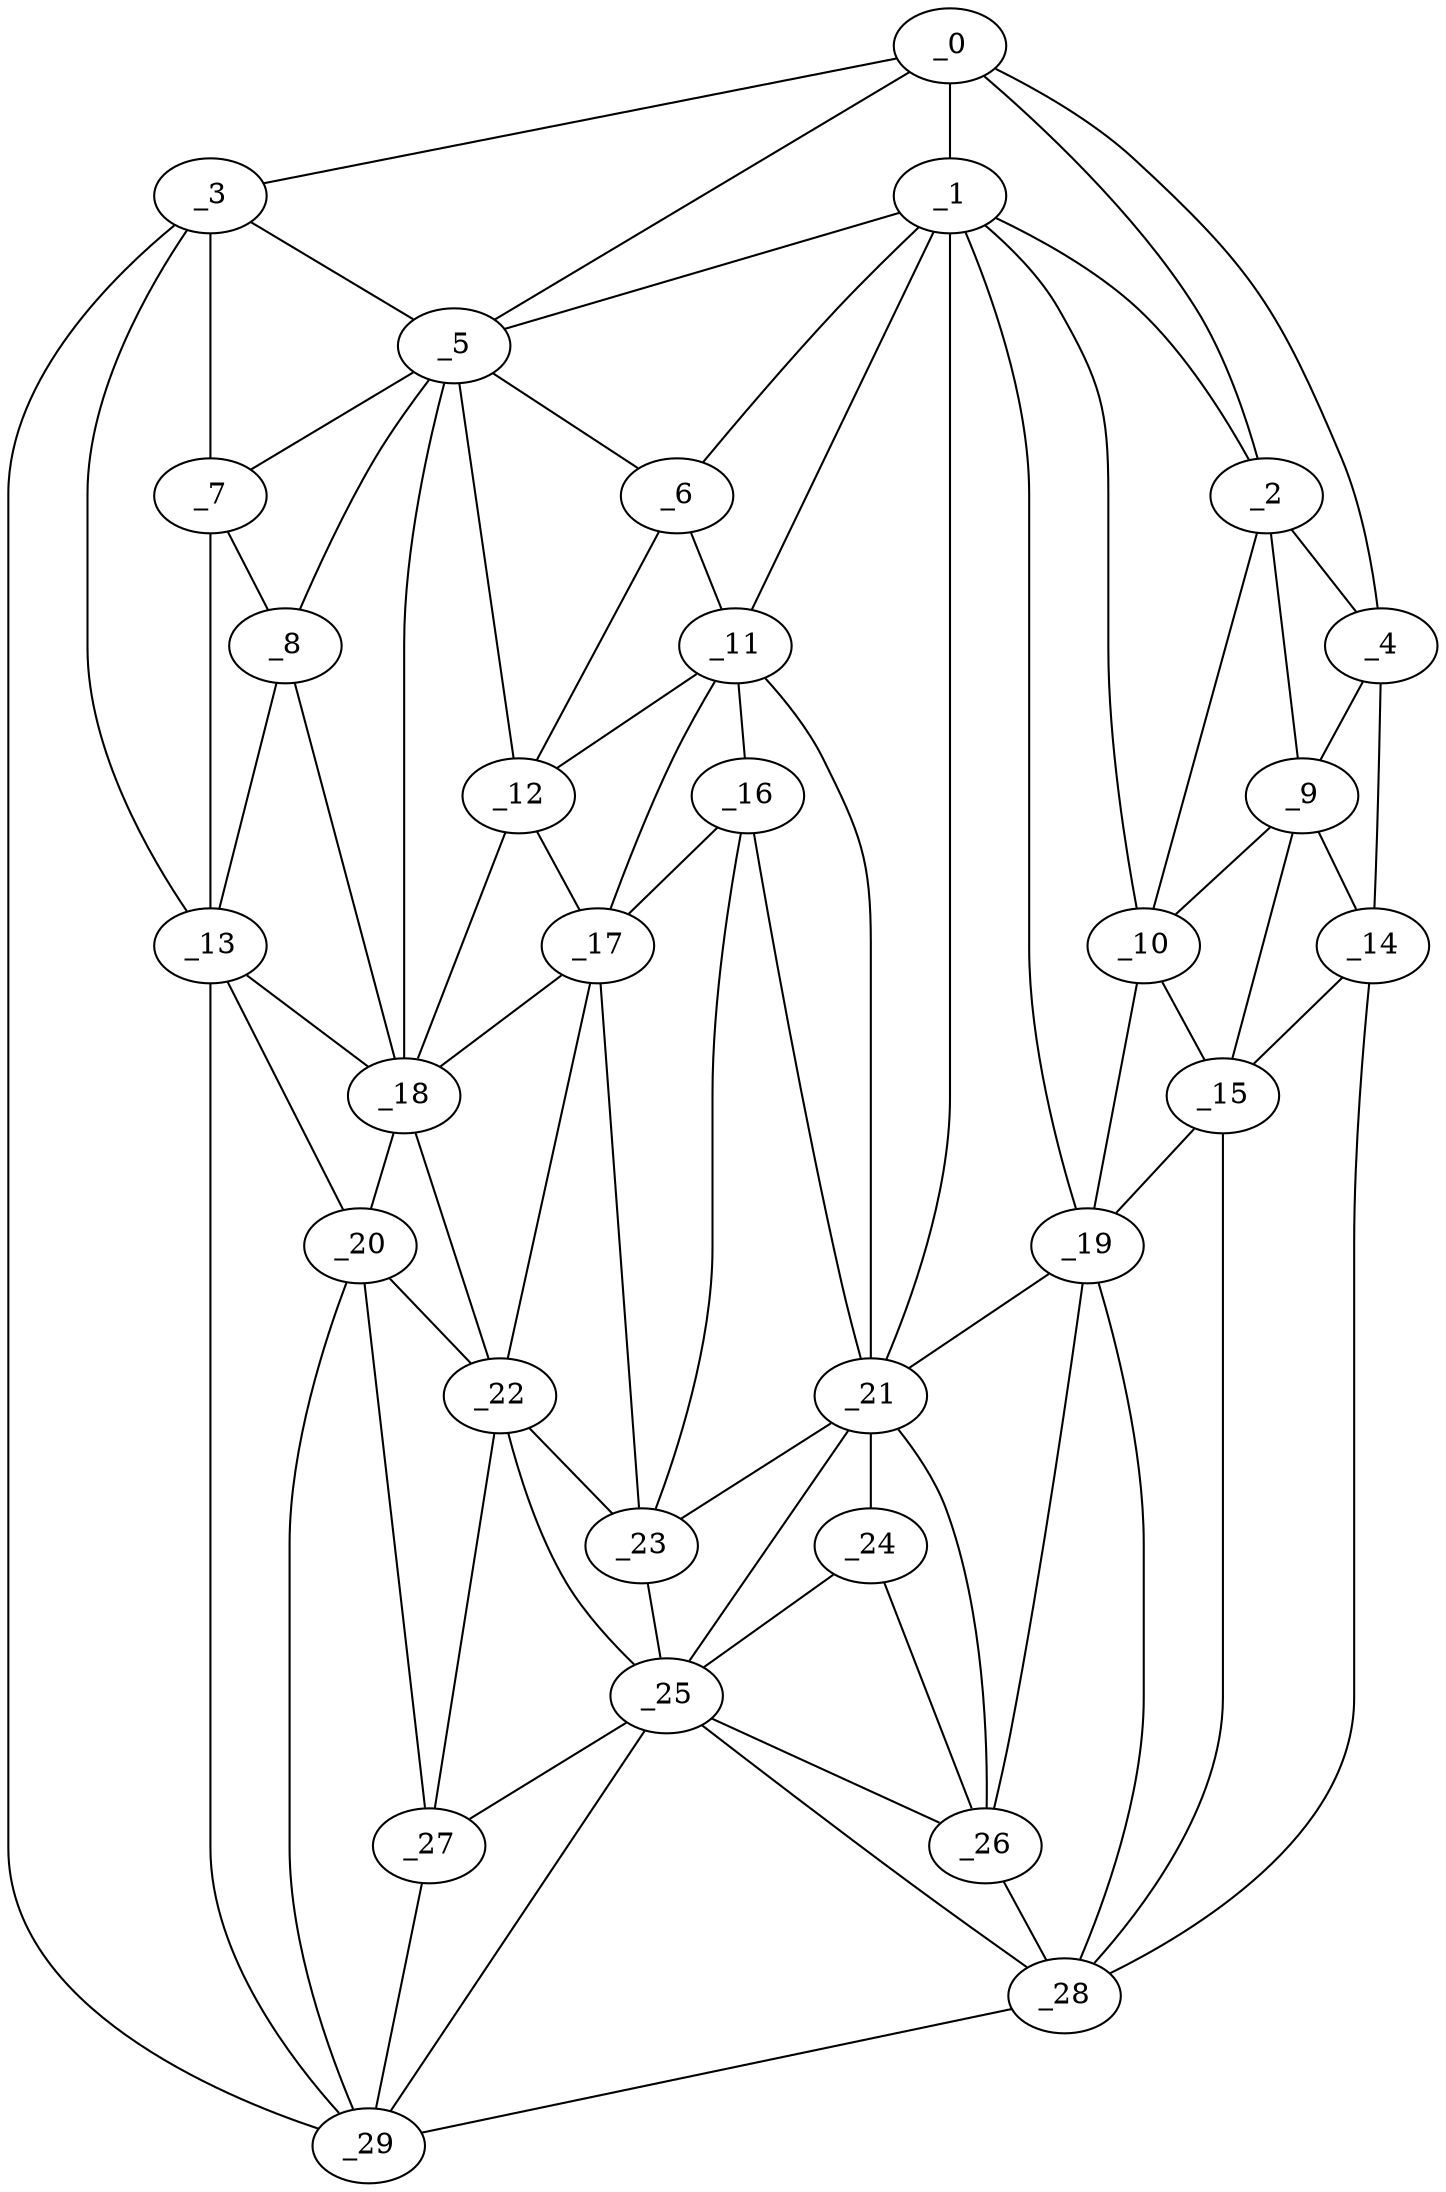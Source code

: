 graph "obj13__330.gxl" {
	_0	 [x=34,
		y=30];
	_1	 [x=49,
		y=43];
	_0 -- _1	 [valence=1];
	_2	 [x=50,
		y=24];
	_0 -- _2	 [valence=2];
	_3	 [x=51,
		y=117];
	_0 -- _3	 [valence=1];
	_4	 [x=54,
		y=5];
	_0 -- _4	 [valence=1];
	_5	 [x=56,
		y=73];
	_0 -- _5	 [valence=1];
	_1 -- _2	 [valence=2];
	_1 -- _5	 [valence=2];
	_6	 [x=58,
		y=65];
	_1 -- _6	 [valence=2];
	_10	 [x=67,
		y=17];
	_1 -- _10	 [valence=2];
	_11	 [x=69,
		y=60];
	_1 -- _11	 [valence=2];
	_19	 [x=79,
		y=20];
	_1 -- _19	 [valence=1];
	_21	 [x=84,
		y=52];
	_1 -- _21	 [valence=2];
	_2 -- _4	 [valence=1];
	_9	 [x=63,
		y=10];
	_2 -- _9	 [valence=2];
	_2 -- _10	 [valence=2];
	_3 -- _5	 [valence=2];
	_7	 [x=58,
		y=107];
	_3 -- _7	 [valence=2];
	_13	 [x=70,
		y=103];
	_3 -- _13	 [valence=1];
	_29	 [x=99,
		y=113];
	_3 -- _29	 [valence=1];
	_4 -- _9	 [valence=1];
	_14	 [x=76,
		y=5];
	_4 -- _14	 [valence=1];
	_5 -- _6	 [valence=1];
	_5 -- _7	 [valence=1];
	_8	 [x=61,
		y=104];
	_5 -- _8	 [valence=2];
	_12	 [x=69,
		y=68];
	_5 -- _12	 [valence=2];
	_18	 [x=78,
		y=81];
	_5 -- _18	 [valence=1];
	_6 -- _11	 [valence=2];
	_6 -- _12	 [valence=1];
	_7 -- _8	 [valence=2];
	_7 -- _13	 [valence=1];
	_8 -- _13	 [valence=2];
	_8 -- _18	 [valence=2];
	_9 -- _10	 [valence=1];
	_9 -- _14	 [valence=1];
	_15	 [x=76,
		y=12];
	_9 -- _15	 [valence=2];
	_10 -- _15	 [valence=2];
	_10 -- _19	 [valence=2];
	_11 -- _12	 [valence=2];
	_16	 [x=78,
		y=58];
	_11 -- _16	 [valence=2];
	_17	 [x=78,
		y=67];
	_11 -- _17	 [valence=2];
	_11 -- _21	 [valence=2];
	_12 -- _17	 [valence=1];
	_12 -- _18	 [valence=1];
	_13 -- _18	 [valence=1];
	_20	 [x=81,
		y=100];
	_13 -- _20	 [valence=1];
	_13 -- _29	 [valence=2];
	_14 -- _15	 [valence=2];
	_28	 [x=99,
		y=28];
	_14 -- _28	 [valence=1];
	_15 -- _19	 [valence=2];
	_15 -- _28	 [valence=1];
	_16 -- _17	 [valence=1];
	_16 -- _21	 [valence=1];
	_23	 [x=86,
		y=60];
	_16 -- _23	 [valence=2];
	_17 -- _18	 [valence=2];
	_22	 [x=84,
		y=73];
	_17 -- _22	 [valence=2];
	_17 -- _23	 [valence=2];
	_18 -- _20	 [valence=2];
	_18 -- _22	 [valence=2];
	_19 -- _21	 [valence=2];
	_26	 [x=95,
		y=34];
	_19 -- _26	 [valence=2];
	_19 -- _28	 [valence=1];
	_20 -- _22	 [valence=2];
	_27	 [x=96,
		y=107];
	_20 -- _27	 [valence=1];
	_20 -- _29	 [valence=1];
	_21 -- _23	 [valence=1];
	_24	 [x=91,
		y=48];
	_21 -- _24	 [valence=1];
	_25	 [x=92,
		y=58];
	_21 -- _25	 [valence=2];
	_21 -- _26	 [valence=1];
	_22 -- _23	 [valence=2];
	_22 -- _25	 [valence=2];
	_22 -- _27	 [valence=2];
	_23 -- _25	 [valence=2];
	_24 -- _25	 [valence=2];
	_24 -- _26	 [valence=2];
	_25 -- _26	 [valence=2];
	_25 -- _27	 [valence=1];
	_25 -- _28	 [valence=1];
	_25 -- _29	 [valence=2];
	_26 -- _28	 [valence=2];
	_27 -- _29	 [valence=2];
	_28 -- _29	 [valence=1];
}
